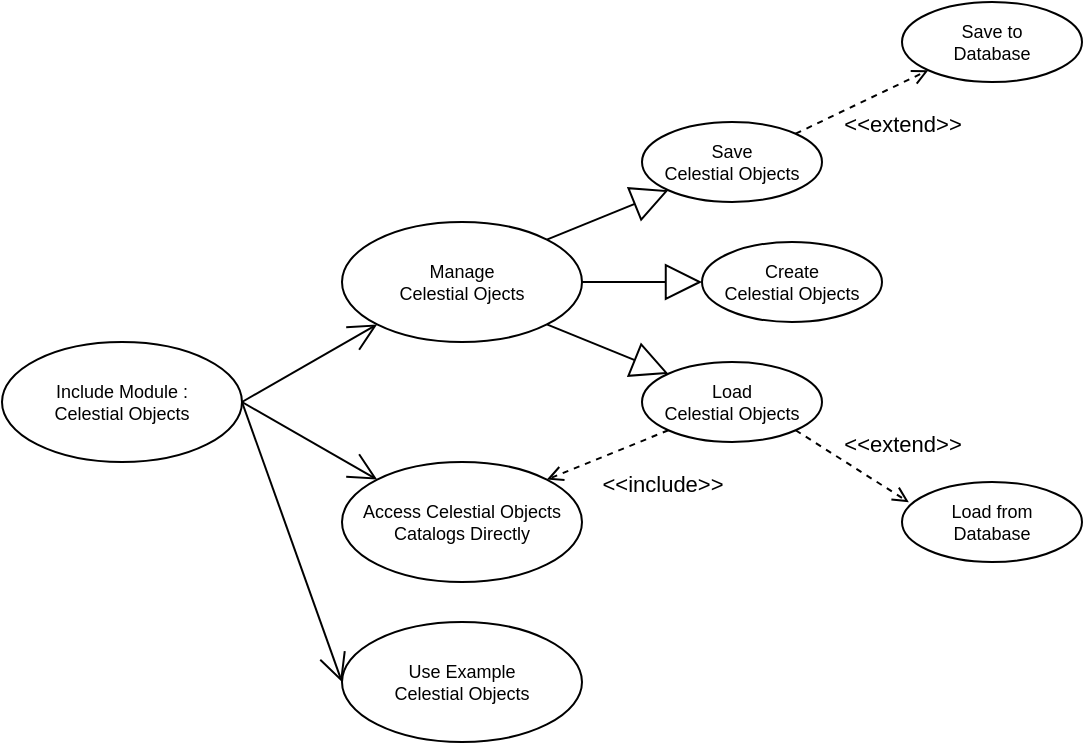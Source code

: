 <mxfile version="24.6.1" type="device">
  <diagram name="Page-1" id="JFPJkxZZSjxiJD6og031">
    <mxGraphModel dx="939" dy="1730" grid="1" gridSize="10" guides="1" tooltips="1" connect="1" arrows="1" fold="1" page="1" pageScale="1" pageWidth="850" pageHeight="1100" math="0" shadow="0">
      <root>
        <mxCell id="0" />
        <mxCell id="1" parent="0" />
        <mxCell id="_TZs-UMcsAIsMrrE9qfW-3" value="Include Module :&lt;div&gt;Celestial Objects&lt;/div&gt;" style="ellipse;whiteSpace=wrap;html=1;fontSize=9;" vertex="1" parent="1">
          <mxGeometry x="230" y="-600" width="120" height="60" as="geometry" />
        </mxCell>
        <mxCell id="_TZs-UMcsAIsMrrE9qfW-4" value="&lt;div&gt;Manage&lt;/div&gt;&lt;div&gt;Celestial Ojects&lt;/div&gt;" style="ellipse;whiteSpace=wrap;html=1;fontSize=9;" vertex="1" parent="1">
          <mxGeometry x="400" y="-660" width="120" height="60" as="geometry" />
        </mxCell>
        <mxCell id="_TZs-UMcsAIsMrrE9qfW-5" value="Use Example&lt;div&gt;Celestial Objects&lt;/div&gt;" style="ellipse;whiteSpace=wrap;html=1;fontSize=9;" vertex="1" parent="1">
          <mxGeometry x="400" y="-460" width="120" height="60" as="geometry" />
        </mxCell>
        <mxCell id="_TZs-UMcsAIsMrrE9qfW-6" value="Access Celestial Objects&lt;div&gt;Catalogs Directly&lt;/div&gt;" style="ellipse;whiteSpace=wrap;html=1;fontSize=9;" vertex="1" parent="1">
          <mxGeometry x="400" y="-540" width="120" height="60" as="geometry" />
        </mxCell>
        <mxCell id="_TZs-UMcsAIsMrrE9qfW-7" value="Save to&lt;div&gt;Database&lt;/div&gt;" style="ellipse;whiteSpace=wrap;html=1;fontSize=9;" vertex="1" parent="1">
          <mxGeometry x="680" y="-770" width="90" height="40" as="geometry" />
        </mxCell>
        <mxCell id="_TZs-UMcsAIsMrrE9qfW-8" value="Save&lt;div&gt;Celestial Objects&lt;/div&gt;" style="ellipse;whiteSpace=wrap;html=1;fontSize=9;" vertex="1" parent="1">
          <mxGeometry x="550" y="-710" width="90" height="40" as="geometry" />
        </mxCell>
        <mxCell id="_TZs-UMcsAIsMrrE9qfW-9" value="Create&lt;div&gt;Celestial Objects&lt;/div&gt;" style="ellipse;whiteSpace=wrap;html=1;fontSize=9;" vertex="1" parent="1">
          <mxGeometry x="580" y="-650" width="90" height="40" as="geometry" />
        </mxCell>
        <mxCell id="_TZs-UMcsAIsMrrE9qfW-10" value="Load&lt;div&gt;Celestial Objects&lt;/div&gt;" style="ellipse;whiteSpace=wrap;html=1;fontSize=9;" vertex="1" parent="1">
          <mxGeometry x="550" y="-590" width="90" height="40" as="geometry" />
        </mxCell>
        <mxCell id="_TZs-UMcsAIsMrrE9qfW-11" value="" style="endArrow=block;endSize=16;endFill=0;html=1;rounded=0;exitX=1;exitY=0;exitDx=0;exitDy=0;entryX=0;entryY=1;entryDx=0;entryDy=0;" edge="1" parent="1" source="_TZs-UMcsAIsMrrE9qfW-4" target="_TZs-UMcsAIsMrrE9qfW-8">
          <mxGeometry width="160" relative="1" as="geometry">
            <mxPoint x="560" y="-640" as="sourcePoint" />
            <mxPoint x="620" y="-700" as="targetPoint" />
          </mxGeometry>
        </mxCell>
        <mxCell id="_TZs-UMcsAIsMrrE9qfW-12" value="" style="endArrow=block;endSize=16;endFill=0;html=1;rounded=0;exitX=1;exitY=0.5;exitDx=0;exitDy=0;entryX=0;entryY=0.5;entryDx=0;entryDy=0;" edge="1" parent="1" source="_TZs-UMcsAIsMrrE9qfW-4" target="_TZs-UMcsAIsMrrE9qfW-9">
          <mxGeometry width="160" relative="1" as="geometry">
            <mxPoint x="520" y="-580" as="sourcePoint" />
            <mxPoint x="637" y="-629" as="targetPoint" />
          </mxGeometry>
        </mxCell>
        <mxCell id="_TZs-UMcsAIsMrrE9qfW-13" value="" style="endArrow=block;endSize=16;endFill=0;html=1;rounded=0;exitX=1;exitY=1;exitDx=0;exitDy=0;entryX=0;entryY=0;entryDx=0;entryDy=0;" edge="1" parent="1" source="_TZs-UMcsAIsMrrE9qfW-4" target="_TZs-UMcsAIsMrrE9qfW-10">
          <mxGeometry width="160" relative="1" as="geometry">
            <mxPoint x="520" y="-561" as="sourcePoint" />
            <mxPoint x="610" y="-550" as="targetPoint" />
          </mxGeometry>
        </mxCell>
        <mxCell id="_TZs-UMcsAIsMrrE9qfW-14" value="&amp;lt;&amp;lt;include&amp;gt;&amp;gt;" style="html=1;verticalAlign=bottom;labelBackgroundColor=none;endArrow=open;endFill=0;dashed=1;rounded=0;exitX=0;exitY=1;exitDx=0;exitDy=0;entryX=1;entryY=0;entryDx=0;entryDy=0;" edge="1" parent="1" source="_TZs-UMcsAIsMrrE9qfW-10" target="_TZs-UMcsAIsMrrE9qfW-6">
          <mxGeometry x="-0.495" y="32" width="160" relative="1" as="geometry">
            <mxPoint x="600" y="-480" as="sourcePoint" />
            <mxPoint x="760" y="-480" as="targetPoint" />
            <mxPoint as="offset" />
          </mxGeometry>
        </mxCell>
        <mxCell id="_TZs-UMcsAIsMrrE9qfW-15" value="&amp;lt;&amp;lt;extend&amp;gt;&amp;gt;" style="html=1;verticalAlign=bottom;labelBackgroundColor=none;endArrow=open;endFill=0;dashed=1;rounded=0;exitX=1;exitY=0;exitDx=0;exitDy=0;entryX=0;entryY=1;entryDx=0;entryDy=0;" edge="1" parent="1" source="_TZs-UMcsAIsMrrE9qfW-8" target="_TZs-UMcsAIsMrrE9qfW-7">
          <mxGeometry x="0.258" y="-27" width="160" relative="1" as="geometry">
            <mxPoint x="600" y="-760" as="sourcePoint" />
            <mxPoint x="760" y="-760" as="targetPoint" />
            <mxPoint as="offset" />
          </mxGeometry>
        </mxCell>
        <mxCell id="_TZs-UMcsAIsMrrE9qfW-16" value="Load from&lt;div&gt;Database&lt;/div&gt;" style="ellipse;whiteSpace=wrap;html=1;fontSize=9;" vertex="1" parent="1">
          <mxGeometry x="680" y="-530" width="90" height="40" as="geometry" />
        </mxCell>
        <mxCell id="_TZs-UMcsAIsMrrE9qfW-17" value="&amp;lt;&amp;lt;extend&amp;gt;&amp;gt;" style="html=1;verticalAlign=bottom;labelBackgroundColor=none;endArrow=open;endFill=0;dashed=1;rounded=0;exitX=1;exitY=1;exitDx=0;exitDy=0;entryX=0.038;entryY=0.253;entryDx=0;entryDy=0;entryPerimeter=0;" edge="1" parent="1" source="_TZs-UMcsAIsMrrE9qfW-10" target="_TZs-UMcsAIsMrrE9qfW-16">
          <mxGeometry x="0.593" y="15" width="160" relative="1" as="geometry">
            <mxPoint x="692" y="-578" as="sourcePoint" />
            <mxPoint x="758" y="-610" as="targetPoint" />
            <mxPoint as="offset" />
          </mxGeometry>
        </mxCell>
        <mxCell id="_TZs-UMcsAIsMrrE9qfW-18" value="" style="endArrow=open;endFill=1;endSize=12;html=1;rounded=0;exitX=1;exitY=0.5;exitDx=0;exitDy=0;entryX=0;entryY=0.5;entryDx=0;entryDy=0;" edge="1" parent="1" source="_TZs-UMcsAIsMrrE9qfW-3" target="_TZs-UMcsAIsMrrE9qfW-5">
          <mxGeometry width="160" relative="1" as="geometry">
            <mxPoint x="320" y="-670" as="sourcePoint" />
            <mxPoint x="410" y="-710" as="targetPoint" />
          </mxGeometry>
        </mxCell>
        <mxCell id="_TZs-UMcsAIsMrrE9qfW-19" value="" style="endArrow=open;endFill=1;endSize=12;html=1;rounded=0;exitX=1;exitY=0.5;exitDx=0;exitDy=0;entryX=0;entryY=1;entryDx=0;entryDy=0;" edge="1" parent="1" source="_TZs-UMcsAIsMrrE9qfW-3" target="_TZs-UMcsAIsMrrE9qfW-4">
          <mxGeometry width="160" relative="1" as="geometry">
            <mxPoint x="330" y="-670" as="sourcePoint" />
            <mxPoint x="420" y="-710" as="targetPoint" />
          </mxGeometry>
        </mxCell>
        <mxCell id="_TZs-UMcsAIsMrrE9qfW-20" value="" style="endArrow=open;endFill=1;endSize=12;html=1;rounded=0;exitX=1;exitY=0.5;exitDx=0;exitDy=0;entryX=0;entryY=0;entryDx=0;entryDy=0;" edge="1" parent="1" source="_TZs-UMcsAIsMrrE9qfW-3" target="_TZs-UMcsAIsMrrE9qfW-6">
          <mxGeometry width="160" relative="1" as="geometry">
            <mxPoint x="330" y="-660" as="sourcePoint" />
            <mxPoint x="420" y="-700" as="targetPoint" />
          </mxGeometry>
        </mxCell>
      </root>
    </mxGraphModel>
  </diagram>
</mxfile>
